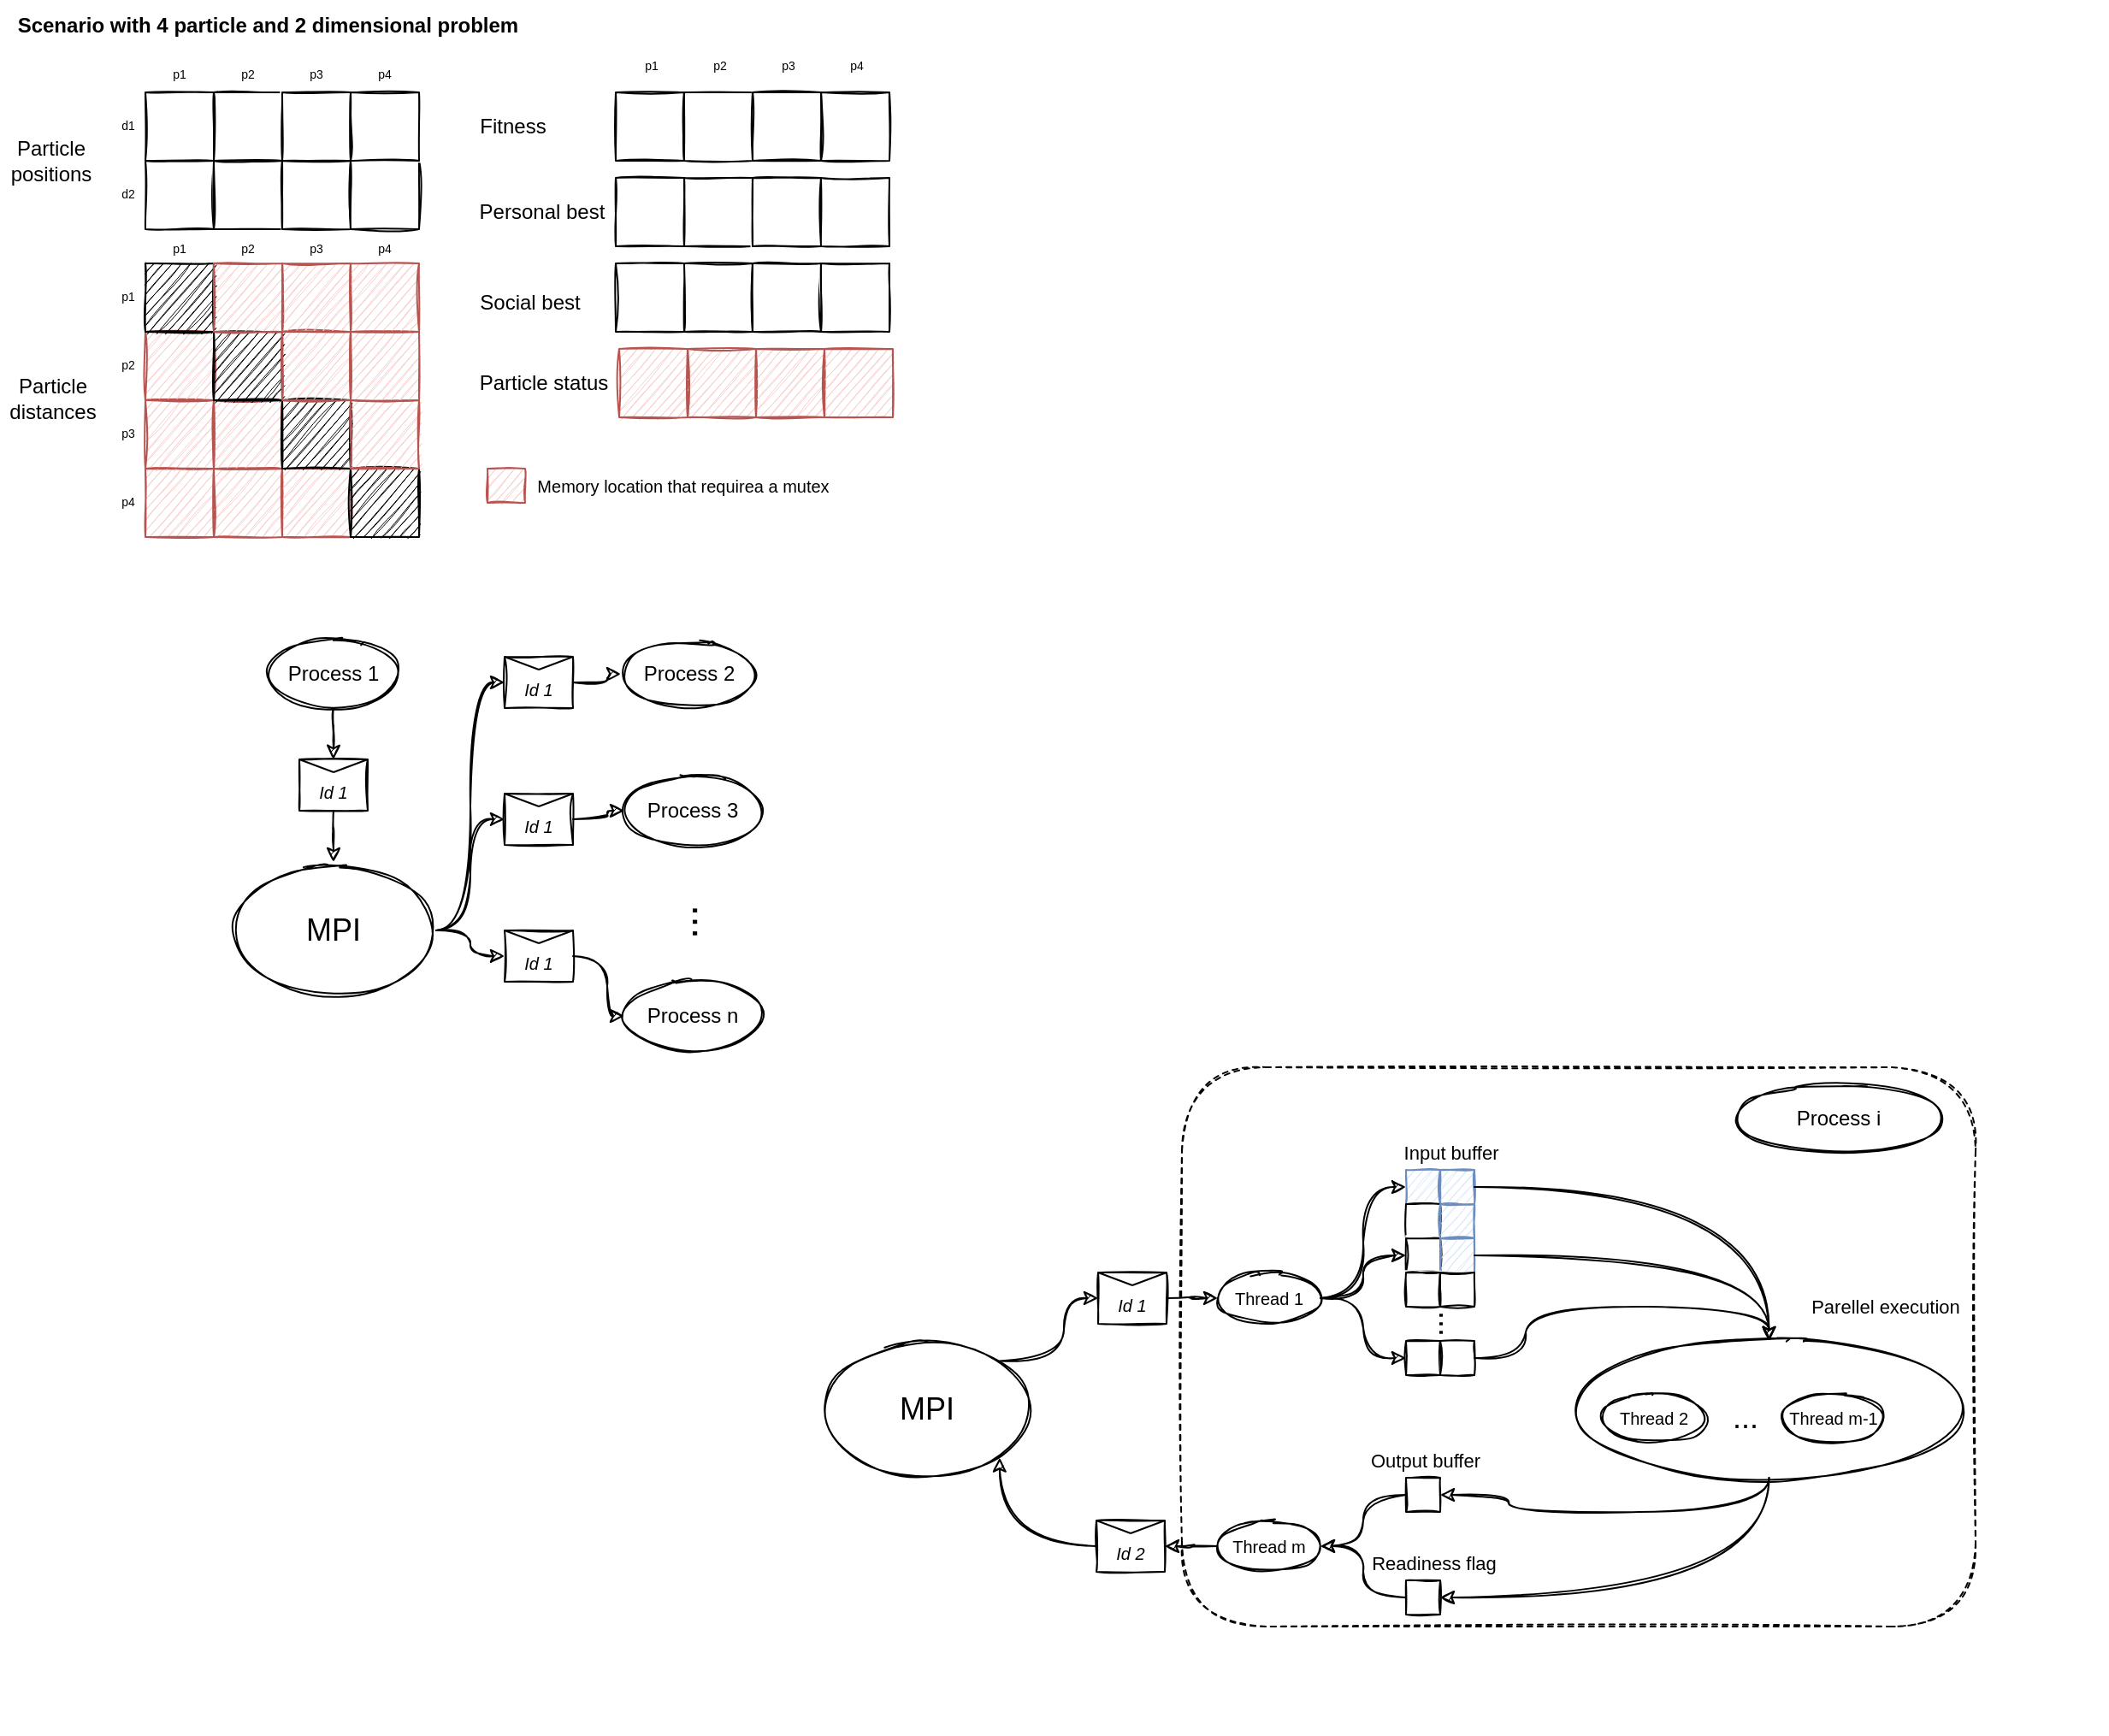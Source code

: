 <mxfile version="19.0.2" type="device"><diagram id="vQR4JcXt1LP9q60ogyJU" name="Page-1"><mxGraphModel dx="1662" dy="2083" grid="1" gridSize="10" guides="1" tooltips="1" connect="1" arrows="1" fold="1" page="1" pageScale="1" pageWidth="850" pageHeight="1100" math="0" shadow="0"><root><mxCell id="0"/><mxCell id="1" parent="0"/><mxCell id="Mjwpehb7A0PnkST9v_qa-2" value="" style="rounded=0;whiteSpace=wrap;html=1;sketch=1;" parent="1" vertex="1"><mxGeometry x="355" y="40" width="40" height="40" as="geometry"/></mxCell><mxCell id="Mjwpehb7A0PnkST9v_qa-3" value="" style="rounded=0;whiteSpace=wrap;html=1;sketch=1;" parent="1" vertex="1"><mxGeometry x="395" y="40" width="40" height="40" as="geometry"/></mxCell><mxCell id="Mjwpehb7A0PnkST9v_qa-5" value="" style="rounded=0;whiteSpace=wrap;html=1;sketch=1;" parent="1" vertex="1"><mxGeometry x="435" y="40" width="40" height="40" as="geometry"/></mxCell><mxCell id="Mjwpehb7A0PnkST9v_qa-6" value="" style="rounded=0;whiteSpace=wrap;html=1;sketch=1;" parent="1" vertex="1"><mxGeometry x="475" y="40" width="40" height="40" as="geometry"/></mxCell><mxCell id="Mjwpehb7A0PnkST9v_qa-38" value="" style="rounded=0;whiteSpace=wrap;html=1;sketch=1;" parent="1" vertex="1"><mxGeometry x="355" y="90" width="40" height="40" as="geometry"/></mxCell><mxCell id="Mjwpehb7A0PnkST9v_qa-39" value="" style="rounded=0;whiteSpace=wrap;html=1;sketch=1;" parent="1" vertex="1"><mxGeometry x="395" y="90" width="40" height="40" as="geometry"/></mxCell><mxCell id="Mjwpehb7A0PnkST9v_qa-40" value="" style="rounded=0;whiteSpace=wrap;html=1;sketch=1;" parent="1" vertex="1"><mxGeometry x="435" y="90" width="40" height="40" as="geometry"/></mxCell><mxCell id="Mjwpehb7A0PnkST9v_qa-41" value="" style="rounded=0;whiteSpace=wrap;html=1;sketch=1;" parent="1" vertex="1"><mxGeometry x="475" y="90" width="40" height="40" as="geometry"/></mxCell><mxCell id="Mjwpehb7A0PnkST9v_qa-42" value="" style="rounded=0;whiteSpace=wrap;html=1;sketch=1;" parent="1" vertex="1"><mxGeometry x="355" y="140" width="40" height="40" as="geometry"/></mxCell><mxCell id="Mjwpehb7A0PnkST9v_qa-43" value="" style="rounded=0;whiteSpace=wrap;html=1;sketch=1;" parent="1" vertex="1"><mxGeometry x="395" y="140" width="40" height="40" as="geometry"/></mxCell><mxCell id="Mjwpehb7A0PnkST9v_qa-44" value="" style="rounded=0;whiteSpace=wrap;html=1;sketch=1;" parent="1" vertex="1"><mxGeometry x="435" y="140" width="40" height="40" as="geometry"/></mxCell><mxCell id="Mjwpehb7A0PnkST9v_qa-45" value="" style="rounded=0;whiteSpace=wrap;html=1;sketch=1;" parent="1" vertex="1"><mxGeometry x="475" y="140" width="40" height="40" as="geometry"/></mxCell><mxCell id="Mjwpehb7A0PnkST9v_qa-47" value="Fitness" style="text;html=1;strokeColor=none;fillColor=none;align=center;verticalAlign=middle;whiteSpace=wrap;rounded=0;sketch=1;" parent="1" vertex="1"><mxGeometry x="265" y="45" width="60" height="30" as="geometry"/></mxCell><mxCell id="Mjwpehb7A0PnkST9v_qa-48" value="Personal best" style="text;html=1;strokeColor=none;fillColor=none;align=center;verticalAlign=middle;whiteSpace=wrap;rounded=0;sketch=1;" parent="1" vertex="1"><mxGeometry x="267" y="95" width="90" height="30" as="geometry"/></mxCell><mxCell id="Mjwpehb7A0PnkST9v_qa-49" value="Social best" style="text;html=1;strokeColor=none;fillColor=none;align=center;verticalAlign=middle;whiteSpace=wrap;rounded=0;sketch=1;" parent="1" vertex="1"><mxGeometry x="260" y="148" width="90" height="30" as="geometry"/></mxCell><mxCell id="Mjwpehb7A0PnkST9v_qa-50" value="" style="rounded=0;whiteSpace=wrap;html=1;sketch=1;fillColor=#f8cecc;strokeColor=#b85450;" parent="1" vertex="1"><mxGeometry x="357" y="190" width="40" height="40" as="geometry"/></mxCell><mxCell id="Mjwpehb7A0PnkST9v_qa-51" value="" style="rounded=0;whiteSpace=wrap;html=1;sketch=1;fillColor=#f8cecc;strokeColor=#b85450;" parent="1" vertex="1"><mxGeometry x="397" y="190" width="40" height="40" as="geometry"/></mxCell><mxCell id="Mjwpehb7A0PnkST9v_qa-52" value="" style="rounded=0;whiteSpace=wrap;html=1;sketch=1;fillColor=#f8cecc;strokeColor=#b85450;" parent="1" vertex="1"><mxGeometry x="437" y="190" width="40" height="40" as="geometry"/></mxCell><mxCell id="Mjwpehb7A0PnkST9v_qa-53" value="" style="rounded=0;whiteSpace=wrap;html=1;sketch=1;fillColor=#f8cecc;strokeColor=#b85450;" parent="1" vertex="1"><mxGeometry x="477" y="190" width="40" height="40" as="geometry"/></mxCell><mxCell id="Mjwpehb7A0PnkST9v_qa-54" value="Particle status" style="text;html=1;strokeColor=none;fillColor=none;align=center;verticalAlign=middle;whiteSpace=wrap;rounded=0;sketch=1;" parent="1" vertex="1"><mxGeometry x="268" y="195" width="90" height="30" as="geometry"/></mxCell><mxCell id="Mjwpehb7A0PnkST9v_qa-55" value="" style="rounded=0;whiteSpace=wrap;html=1;sketch=1;" parent="1" vertex="1"><mxGeometry x="80" y="80" width="40" height="40" as="geometry"/></mxCell><mxCell id="Mjwpehb7A0PnkST9v_qa-56" value="" style="rounded=0;whiteSpace=wrap;html=1;sketch=1;" parent="1" vertex="1"><mxGeometry x="120" y="80" width="40" height="40" as="geometry"/></mxCell><mxCell id="Mjwpehb7A0PnkST9v_qa-57" value="" style="rounded=0;whiteSpace=wrap;html=1;sketch=1;" parent="1" vertex="1"><mxGeometry x="160" y="80" width="40" height="40" as="geometry"/></mxCell><mxCell id="Mjwpehb7A0PnkST9v_qa-58" value="" style="rounded=0;whiteSpace=wrap;html=1;sketch=1;" parent="1" vertex="1"><mxGeometry x="200" y="80" width="40" height="40" as="geometry"/></mxCell><mxCell id="Mjwpehb7A0PnkST9v_qa-59" value="" style="rounded=0;whiteSpace=wrap;html=1;sketch=1;" parent="1" vertex="1"><mxGeometry x="80" y="40" width="40" height="40" as="geometry"/></mxCell><mxCell id="Mjwpehb7A0PnkST9v_qa-60" value="" style="rounded=0;whiteSpace=wrap;html=1;sketch=1;" parent="1" vertex="1"><mxGeometry x="120" y="40" width="40" height="40" as="geometry"/></mxCell><mxCell id="Mjwpehb7A0PnkST9v_qa-61" value="" style="rounded=0;whiteSpace=wrap;html=1;sketch=1;" parent="1" vertex="1"><mxGeometry x="160" y="40" width="40" height="40" as="geometry"/></mxCell><mxCell id="Mjwpehb7A0PnkST9v_qa-62" value="" style="rounded=0;whiteSpace=wrap;html=1;sketch=1;" parent="1" vertex="1"><mxGeometry x="200" y="40" width="40" height="40" as="geometry"/></mxCell><mxCell id="Mjwpehb7A0PnkST9v_qa-63" value="Particle positions" style="text;html=1;strokeColor=none;fillColor=none;align=center;verticalAlign=middle;whiteSpace=wrap;rounded=0;sketch=1;" parent="1" vertex="1"><mxGeometry x="-5" y="65" width="60" height="30" as="geometry"/></mxCell><mxCell id="Mjwpehb7A0PnkST9v_qa-64" value="" style="rounded=0;whiteSpace=wrap;html=1;sketch=1;fillColor=#f8cecc;strokeColor=#b85450;" parent="1" vertex="1"><mxGeometry x="80" y="260" width="40" height="40" as="geometry"/></mxCell><mxCell id="Mjwpehb7A0PnkST9v_qa-65" value="" style="rounded=0;whiteSpace=wrap;html=1;sketch=1;fillColor=#f8cecc;strokeColor=#b85450;" parent="1" vertex="1"><mxGeometry x="120" y="260" width="40" height="40" as="geometry"/></mxCell><mxCell id="Mjwpehb7A0PnkST9v_qa-66" value="" style="rounded=0;whiteSpace=wrap;html=1;sketch=1;fillColor=#f8cecc;strokeColor=#b85450;" parent="1" vertex="1"><mxGeometry x="160" y="260" width="40" height="40" as="geometry"/></mxCell><mxCell id="Mjwpehb7A0PnkST9v_qa-67" value="" style="rounded=0;whiteSpace=wrap;html=1;sketch=1;fillColor=#000000;" parent="1" vertex="1"><mxGeometry x="200" y="260" width="40" height="40" as="geometry"/></mxCell><mxCell id="Mjwpehb7A0PnkST9v_qa-68" value="" style="rounded=0;whiteSpace=wrap;html=1;sketch=1;fillColor=#f8cecc;strokeColor=#b85450;" parent="1" vertex="1"><mxGeometry x="80" y="220" width="40" height="40" as="geometry"/></mxCell><mxCell id="Mjwpehb7A0PnkST9v_qa-69" value="" style="rounded=0;whiteSpace=wrap;html=1;sketch=1;fillColor=#f8cecc;strokeColor=#b85450;" parent="1" vertex="1"><mxGeometry x="120" y="220" width="40" height="40" as="geometry"/></mxCell><mxCell id="Mjwpehb7A0PnkST9v_qa-70" value="" style="rounded=0;whiteSpace=wrap;html=1;sketch=1;fillColor=#000000;" parent="1" vertex="1"><mxGeometry x="160" y="220" width="40" height="40" as="geometry"/></mxCell><mxCell id="Mjwpehb7A0PnkST9v_qa-71" value="" style="rounded=0;whiteSpace=wrap;html=1;sketch=1;fillColor=#f8cecc;strokeColor=#b85450;" parent="1" vertex="1"><mxGeometry x="200" y="220" width="40" height="40" as="geometry"/></mxCell><mxCell id="Mjwpehb7A0PnkST9v_qa-72" value="" style="rounded=0;whiteSpace=wrap;html=1;sketch=1;fillColor=#f8cecc;strokeColor=#b85450;" parent="1" vertex="1"><mxGeometry x="80" y="180" width="40" height="40" as="geometry"/></mxCell><mxCell id="Mjwpehb7A0PnkST9v_qa-73" value="" style="rounded=0;whiteSpace=wrap;html=1;sketch=1;fillColor=#000000;" parent="1" vertex="1"><mxGeometry x="120" y="180" width="40" height="40" as="geometry"/></mxCell><mxCell id="Mjwpehb7A0PnkST9v_qa-74" value="" style="rounded=0;whiteSpace=wrap;html=1;sketch=1;fillColor=#f8cecc;strokeColor=#b85450;" parent="1" vertex="1"><mxGeometry x="160" y="180" width="40" height="40" as="geometry"/></mxCell><mxCell id="Mjwpehb7A0PnkST9v_qa-75" value="" style="rounded=0;whiteSpace=wrap;html=1;sketch=1;fillColor=#f8cecc;strokeColor=#b85450;" parent="1" vertex="1"><mxGeometry x="200" y="180" width="40" height="40" as="geometry"/></mxCell><mxCell id="Mjwpehb7A0PnkST9v_qa-76" value="" style="rounded=0;whiteSpace=wrap;html=1;sketch=1;fillColor=#000000;" parent="1" vertex="1"><mxGeometry x="80" y="140" width="40" height="40" as="geometry"/></mxCell><mxCell id="Mjwpehb7A0PnkST9v_qa-77" value="" style="rounded=0;whiteSpace=wrap;html=1;sketch=1;fillColor=#f8cecc;strokeColor=#b85450;" parent="1" vertex="1"><mxGeometry x="120" y="140" width="40" height="40" as="geometry"/></mxCell><mxCell id="Mjwpehb7A0PnkST9v_qa-78" value="" style="rounded=0;whiteSpace=wrap;html=1;sketch=1;fillColor=#f8cecc;strokeColor=#b85450;" parent="1" vertex="1"><mxGeometry x="160" y="140" width="40" height="40" as="geometry"/></mxCell><mxCell id="Mjwpehb7A0PnkST9v_qa-79" value="" style="rounded=0;whiteSpace=wrap;html=1;sketch=1;fillColor=#f8cecc;strokeColor=#b85450;" parent="1" vertex="1"><mxGeometry x="200" y="140" width="40" height="40" as="geometry"/></mxCell><mxCell id="Mjwpehb7A0PnkST9v_qa-80" value="Particle&lt;br&gt;distances" style="text;html=1;strokeColor=none;fillColor=none;align=center;verticalAlign=middle;whiteSpace=wrap;rounded=0;sketch=1;" parent="1" vertex="1"><mxGeometry x="-4" y="204" width="60" height="30" as="geometry"/></mxCell><mxCell id="Mjwpehb7A0PnkST9v_qa-81" value="&amp;nbsp;Scenario with 4 particle and 2 dimensional problem" style="text;html=1;strokeColor=none;fillColor=none;align=left;verticalAlign=middle;whiteSpace=wrap;rounded=0;sketch=1;fontStyle=1" parent="1" vertex="1"><mxGeometry y="-14" width="390" height="30" as="geometry"/></mxCell><mxCell id="Mjwpehb7A0PnkST9v_qa-82" value="" style="rounded=0;whiteSpace=wrap;html=1;sketch=1;fillColor=#f8cecc;strokeColor=#b85450;" parent="1" vertex="1"><mxGeometry x="280" y="260" width="22" height="20" as="geometry"/></mxCell><mxCell id="Mjwpehb7A0PnkST9v_qa-83" value="Memory location that requirea a mutex" style="text;html=1;strokeColor=none;fillColor=none;align=center;verticalAlign=middle;whiteSpace=wrap;rounded=0;sketch=1;fontSize=10;" parent="1" vertex="1"><mxGeometry x="288" y="255" width="213" height="30" as="geometry"/></mxCell><mxCell id="Mjwpehb7A0PnkST9v_qa-84" value="d1" style="text;html=1;strokeColor=none;fillColor=none;align=center;verticalAlign=middle;whiteSpace=wrap;rounded=0;sketch=1;fontSize=7;" parent="1" vertex="1"><mxGeometry x="40" y="45" width="60" height="30" as="geometry"/></mxCell><mxCell id="Mjwpehb7A0PnkST9v_qa-85" value="d2" style="text;html=1;strokeColor=none;fillColor=none;align=center;verticalAlign=middle;whiteSpace=wrap;rounded=0;sketch=1;fontSize=7;" parent="1" vertex="1"><mxGeometry x="40" y="85" width="60" height="30" as="geometry"/></mxCell><mxCell id="Mjwpehb7A0PnkST9v_qa-86" value="p1" style="text;html=1;strokeColor=none;fillColor=none;align=center;verticalAlign=middle;whiteSpace=wrap;rounded=0;sketch=1;fontSize=7;" parent="1" vertex="1"><mxGeometry x="70" y="15" width="60" height="30" as="geometry"/></mxCell><mxCell id="Mjwpehb7A0PnkST9v_qa-87" value="p2" style="text;html=1;strokeColor=none;fillColor=none;align=center;verticalAlign=middle;whiteSpace=wrap;rounded=0;sketch=1;fontSize=7;" parent="1" vertex="1"><mxGeometry x="110" y="15" width="60" height="30" as="geometry"/></mxCell><mxCell id="Mjwpehb7A0PnkST9v_qa-88" value="p3" style="text;html=1;strokeColor=none;fillColor=none;align=center;verticalAlign=middle;whiteSpace=wrap;rounded=0;sketch=1;fontSize=7;" parent="1" vertex="1"><mxGeometry x="150" y="15" width="60" height="30" as="geometry"/></mxCell><mxCell id="Mjwpehb7A0PnkST9v_qa-89" value="p4" style="text;html=1;strokeColor=none;fillColor=none;align=center;verticalAlign=middle;whiteSpace=wrap;rounded=0;sketch=1;fontSize=7;" parent="1" vertex="1"><mxGeometry x="190" y="15" width="60" height="30" as="geometry"/></mxCell><mxCell id="Mjwpehb7A0PnkST9v_qa-90" value="p1" style="text;html=1;strokeColor=none;fillColor=none;align=center;verticalAlign=middle;whiteSpace=wrap;rounded=0;sketch=1;fontSize=7;" parent="1" vertex="1"><mxGeometry x="346" y="10" width="60" height="30" as="geometry"/></mxCell><mxCell id="Mjwpehb7A0PnkST9v_qa-91" value="p2" style="text;html=1;strokeColor=none;fillColor=none;align=center;verticalAlign=middle;whiteSpace=wrap;rounded=0;sketch=1;fontSize=7;" parent="1" vertex="1"><mxGeometry x="386" y="10" width="60" height="30" as="geometry"/></mxCell><mxCell id="Mjwpehb7A0PnkST9v_qa-92" value="p3" style="text;html=1;strokeColor=none;fillColor=none;align=center;verticalAlign=middle;whiteSpace=wrap;rounded=0;sketch=1;fontSize=7;" parent="1" vertex="1"><mxGeometry x="426" y="10" width="60" height="30" as="geometry"/></mxCell><mxCell id="Mjwpehb7A0PnkST9v_qa-93" value="p4" style="text;html=1;strokeColor=none;fillColor=none;align=center;verticalAlign=middle;whiteSpace=wrap;rounded=0;sketch=1;fontSize=7;" parent="1" vertex="1"><mxGeometry x="466" y="10" width="60" height="30" as="geometry"/></mxCell><mxCell id="Mjwpehb7A0PnkST9v_qa-94" value="p1" style="text;html=1;strokeColor=none;fillColor=none;align=center;verticalAlign=middle;whiteSpace=wrap;rounded=0;sketch=1;fontSize=7;" parent="1" vertex="1"><mxGeometry x="70" y="117" width="60" height="30" as="geometry"/></mxCell><mxCell id="Mjwpehb7A0PnkST9v_qa-95" value="p2" style="text;html=1;strokeColor=none;fillColor=none;align=center;verticalAlign=middle;whiteSpace=wrap;rounded=0;sketch=1;fontSize=7;" parent="1" vertex="1"><mxGeometry x="110" y="117" width="60" height="30" as="geometry"/></mxCell><mxCell id="Mjwpehb7A0PnkST9v_qa-96" value="p3" style="text;html=1;strokeColor=none;fillColor=none;align=center;verticalAlign=middle;whiteSpace=wrap;rounded=0;sketch=1;fontSize=7;" parent="1" vertex="1"><mxGeometry x="150" y="117" width="60" height="30" as="geometry"/></mxCell><mxCell id="Mjwpehb7A0PnkST9v_qa-97" value="p4" style="text;html=1;strokeColor=none;fillColor=none;align=center;verticalAlign=middle;whiteSpace=wrap;rounded=0;sketch=1;fontSize=7;" parent="1" vertex="1"><mxGeometry x="190" y="117" width="60" height="30" as="geometry"/></mxCell><mxCell id="Mjwpehb7A0PnkST9v_qa-98" value="p1" style="text;html=1;strokeColor=none;fillColor=none;align=center;verticalAlign=middle;whiteSpace=wrap;rounded=0;sketch=1;fontSize=7;" parent="1" vertex="1"><mxGeometry x="40" y="145" width="60" height="30" as="geometry"/></mxCell><mxCell id="Mjwpehb7A0PnkST9v_qa-99" value="p2" style="text;html=1;strokeColor=none;fillColor=none;align=center;verticalAlign=middle;whiteSpace=wrap;rounded=0;sketch=1;fontSize=7;" parent="1" vertex="1"><mxGeometry x="40" y="185" width="60" height="30" as="geometry"/></mxCell><mxCell id="Mjwpehb7A0PnkST9v_qa-100" value="p3" style="text;html=1;strokeColor=none;fillColor=none;align=center;verticalAlign=middle;whiteSpace=wrap;rounded=0;sketch=1;fontSize=7;" parent="1" vertex="1"><mxGeometry x="40" y="225" width="60" height="30" as="geometry"/></mxCell><mxCell id="Mjwpehb7A0PnkST9v_qa-101" value="p4" style="text;html=1;strokeColor=none;fillColor=none;align=center;verticalAlign=middle;whiteSpace=wrap;rounded=0;sketch=1;fontSize=7;" parent="1" vertex="1"><mxGeometry x="40" y="265" width="60" height="30" as="geometry"/></mxCell><mxCell id="RNA3RSfVUTHYW-6lDz1S-6" style="edgeStyle=orthogonalEdgeStyle;rounded=0;orthogonalLoop=1;jettySize=auto;html=1;entryX=0.5;entryY=0;entryDx=0;entryDy=0;sketch=1;" parent="1" source="RNA3RSfVUTHYW-6lDz1S-2" target="RNA3RSfVUTHYW-6lDz1S-1" edge="1"><mxGeometry relative="1" as="geometry"/></mxCell><mxCell id="RNA3RSfVUTHYW-6lDz1S-2" value="Process 1" style="ellipse;whiteSpace=wrap;html=1;rounded=0;shadow=0;glass=0;sketch=1;" parent="1" vertex="1"><mxGeometry x="150" y="360" width="80" height="40" as="geometry"/></mxCell><mxCell id="RNA3RSfVUTHYW-6lDz1S-5" value="Id 1" style="group" parent="1" vertex="1" connectable="0"><mxGeometry x="170" y="430" width="50" height="30" as="geometry"/></mxCell><mxCell id="RNA3RSfVUTHYW-6lDz1S-1" value="" style="rounded=0;whiteSpace=wrap;html=1;glass=0;shadow=0;sketch=1;" parent="RNA3RSfVUTHYW-6lDz1S-5" vertex="1"><mxGeometry width="40" height="30" as="geometry"/></mxCell><mxCell id="RNA3RSfVUTHYW-6lDz1S-3" value="" style="endArrow=none;html=1;rounded=0;exitX=0;exitY=0;exitDx=0;exitDy=0;" parent="RNA3RSfVUTHYW-6lDz1S-5" source="RNA3RSfVUTHYW-6lDz1S-1" edge="1"><mxGeometry width="50" height="50" relative="1" as="geometry"><mxPoint x="240" y="37.5" as="sourcePoint"/><mxPoint x="20" y="7.5" as="targetPoint"/></mxGeometry></mxCell><mxCell id="RNA3RSfVUTHYW-6lDz1S-4" value="" style="endArrow=none;html=1;rounded=0;entryX=1;entryY=0;entryDx=0;entryDy=0;" parent="RNA3RSfVUTHYW-6lDz1S-5" target="RNA3RSfVUTHYW-6lDz1S-1" edge="1"><mxGeometry width="50" height="50" relative="1" as="geometry"><mxPoint x="20" y="7.5" as="sourcePoint"/><mxPoint x="73.333" as="targetPoint"/></mxGeometry></mxCell><mxCell id="RNA3RSfVUTHYW-6lDz1S-16" value="&lt;font style=&quot;font-size: 10px;&quot;&gt;&lt;i&gt;Id 1&lt;/i&gt;&lt;/font&gt;" style="text;html=1;strokeColor=none;fillColor=none;align=center;verticalAlign=middle;whiteSpace=wrap;rounded=0;shadow=0;glass=0;sketch=1;fontSize=24;" parent="RNA3RSfVUTHYW-6lDz1S-5" vertex="1"><mxGeometry x="-10" width="60" height="30" as="geometry"/></mxCell><mxCell id="RNA3RSfVUTHYW-6lDz1S-34" style="edgeStyle=orthogonalEdgeStyle;curved=1;rounded=0;sketch=1;orthogonalLoop=1;jettySize=auto;html=1;fontSize=10;" parent="1" source="RNA3RSfVUTHYW-6lDz1S-7" target="RNA3RSfVUTHYW-6lDz1S-33" edge="1"><mxGeometry relative="1" as="geometry"/></mxCell><mxCell id="RNA3RSfVUTHYW-6lDz1S-46" style="edgeStyle=orthogonalEdgeStyle;curved=1;rounded=0;sketch=1;orthogonalLoop=1;jettySize=auto;html=1;entryX=0;entryY=0.5;entryDx=0;entryDy=0;fontSize=10;" parent="1" source="RNA3RSfVUTHYW-6lDz1S-7" target="RNA3RSfVUTHYW-6lDz1S-40" edge="1"><mxGeometry relative="1" as="geometry"/></mxCell><mxCell id="RNA3RSfVUTHYW-6lDz1S-50" style="edgeStyle=orthogonalEdgeStyle;curved=1;rounded=0;sketch=1;orthogonalLoop=1;jettySize=auto;html=1;entryX=0;entryY=0.5;entryDx=0;entryDy=0;fontSize=10;" parent="1" source="RNA3RSfVUTHYW-6lDz1S-7" target="RNA3RSfVUTHYW-6lDz1S-45" edge="1"><mxGeometry relative="1" as="geometry"/></mxCell><mxCell id="RNA3RSfVUTHYW-6lDz1S-7" value="&lt;font style=&quot;font-size: 18px;&quot;&gt;MPI&lt;/font&gt;" style="ellipse;whiteSpace=wrap;html=1;rounded=0;shadow=0;glass=0;sketch=1;" parent="1" vertex="1"><mxGeometry x="130" y="490" width="120" height="80" as="geometry"/></mxCell><mxCell id="RNA3RSfVUTHYW-6lDz1S-8" style="edgeStyle=orthogonalEdgeStyle;rounded=0;orthogonalLoop=1;jettySize=auto;html=1;entryX=0.5;entryY=0;entryDx=0;entryDy=0;sketch=1;" parent="1" source="RNA3RSfVUTHYW-6lDz1S-1" target="RNA3RSfVUTHYW-6lDz1S-7" edge="1"><mxGeometry relative="1" as="geometry"/></mxCell><mxCell id="RNA3RSfVUTHYW-6lDz1S-9" value="Process 2" style="ellipse;whiteSpace=wrap;html=1;rounded=0;shadow=0;glass=0;sketch=1;" parent="1" vertex="1"><mxGeometry x="358" y="360" width="80" height="40" as="geometry"/></mxCell><mxCell id="RNA3RSfVUTHYW-6lDz1S-10" value="Process 3" style="ellipse;whiteSpace=wrap;html=1;rounded=0;shadow=0;glass=0;sketch=1;" parent="1" vertex="1"><mxGeometry x="360" y="440" width="80" height="40" as="geometry"/></mxCell><mxCell id="RNA3RSfVUTHYW-6lDz1S-11" value="Process n" style="ellipse;whiteSpace=wrap;html=1;rounded=0;shadow=0;glass=0;sketch=1;" parent="1" vertex="1"><mxGeometry x="360" y="560" width="80" height="40" as="geometry"/></mxCell><mxCell id="RNA3RSfVUTHYW-6lDz1S-12" value="..." style="text;html=1;strokeColor=none;fillColor=none;align=center;verticalAlign=middle;whiteSpace=wrap;rounded=0;shadow=0;glass=0;sketch=1;rotation=90;fontSize=24;" parent="1" vertex="1"><mxGeometry x="378" y="510" width="60" height="30" as="geometry"/></mxCell><mxCell id="RNA3RSfVUTHYW-6lDz1S-29" value="Id 1" style="group" parent="1" vertex="1" connectable="0"><mxGeometry x="290" y="530" width="50" height="30" as="geometry"/></mxCell><mxCell id="RNA3RSfVUTHYW-6lDz1S-30" value="" style="rounded=0;whiteSpace=wrap;html=1;glass=0;shadow=0;sketch=1;" parent="RNA3RSfVUTHYW-6lDz1S-29" vertex="1"><mxGeometry width="40" height="30" as="geometry"/></mxCell><mxCell id="RNA3RSfVUTHYW-6lDz1S-31" value="" style="endArrow=none;html=1;rounded=0;exitX=0;exitY=0;exitDx=0;exitDy=0;" parent="RNA3RSfVUTHYW-6lDz1S-29" source="RNA3RSfVUTHYW-6lDz1S-30" edge="1"><mxGeometry width="50" height="50" relative="1" as="geometry"><mxPoint x="240" y="37.5" as="sourcePoint"/><mxPoint x="20" y="7.5" as="targetPoint"/></mxGeometry></mxCell><mxCell id="RNA3RSfVUTHYW-6lDz1S-32" value="" style="endArrow=none;html=1;rounded=0;entryX=1;entryY=0;entryDx=0;entryDy=0;" parent="RNA3RSfVUTHYW-6lDz1S-29" target="RNA3RSfVUTHYW-6lDz1S-30" edge="1"><mxGeometry width="50" height="50" relative="1" as="geometry"><mxPoint x="20" y="7.5" as="sourcePoint"/><mxPoint x="73.333" as="targetPoint"/></mxGeometry></mxCell><mxCell id="RNA3RSfVUTHYW-6lDz1S-33" value="&lt;font style=&quot;font-size: 10px;&quot;&gt;&lt;i&gt;Id 1&lt;/i&gt;&lt;/font&gt;" style="text;html=1;strokeColor=none;fillColor=none;align=center;verticalAlign=middle;whiteSpace=wrap;rounded=0;shadow=0;glass=0;sketch=1;fontSize=24;" parent="RNA3RSfVUTHYW-6lDz1S-29" vertex="1"><mxGeometry width="40" height="30" as="geometry"/></mxCell><mxCell id="RNA3RSfVUTHYW-6lDz1S-35" style="edgeStyle=orthogonalEdgeStyle;curved=1;rounded=0;sketch=1;orthogonalLoop=1;jettySize=auto;html=1;entryX=0;entryY=0.5;entryDx=0;entryDy=0;fontSize=10;" parent="1" source="RNA3RSfVUTHYW-6lDz1S-33" target="RNA3RSfVUTHYW-6lDz1S-11" edge="1"><mxGeometry relative="1" as="geometry"/></mxCell><mxCell id="RNA3RSfVUTHYW-6lDz1S-36" value="Id 1" style="group" parent="1" vertex="1" connectable="0"><mxGeometry x="290" y="450" width="50" height="30" as="geometry"/></mxCell><mxCell id="RNA3RSfVUTHYW-6lDz1S-37" value="" style="rounded=0;whiteSpace=wrap;html=1;glass=0;shadow=0;sketch=1;" parent="RNA3RSfVUTHYW-6lDz1S-36" vertex="1"><mxGeometry width="40" height="30" as="geometry"/></mxCell><mxCell id="RNA3RSfVUTHYW-6lDz1S-38" value="" style="endArrow=none;html=1;rounded=0;exitX=0;exitY=0;exitDx=0;exitDy=0;" parent="RNA3RSfVUTHYW-6lDz1S-36" source="RNA3RSfVUTHYW-6lDz1S-37" edge="1"><mxGeometry width="50" height="50" relative="1" as="geometry"><mxPoint x="240" y="37.5" as="sourcePoint"/><mxPoint x="20" y="7.5" as="targetPoint"/></mxGeometry></mxCell><mxCell id="RNA3RSfVUTHYW-6lDz1S-39" value="" style="endArrow=none;html=1;rounded=0;entryX=1;entryY=0;entryDx=0;entryDy=0;" parent="RNA3RSfVUTHYW-6lDz1S-36" target="RNA3RSfVUTHYW-6lDz1S-37" edge="1"><mxGeometry width="50" height="50" relative="1" as="geometry"><mxPoint x="20" y="7.5" as="sourcePoint"/><mxPoint x="73.333" as="targetPoint"/></mxGeometry></mxCell><mxCell id="RNA3RSfVUTHYW-6lDz1S-40" value="&lt;font style=&quot;font-size: 10px;&quot;&gt;&lt;i&gt;Id 1&lt;/i&gt;&lt;/font&gt;" style="text;html=1;strokeColor=none;fillColor=none;align=center;verticalAlign=middle;whiteSpace=wrap;rounded=0;shadow=0;glass=0;sketch=1;fontSize=24;" parent="RNA3RSfVUTHYW-6lDz1S-36" vertex="1"><mxGeometry width="40" height="30" as="geometry"/></mxCell><mxCell id="RNA3RSfVUTHYW-6lDz1S-41" value="Id 1" style="group" parent="1" vertex="1" connectable="0"><mxGeometry x="290" y="370" width="50" height="30" as="geometry"/></mxCell><mxCell id="RNA3RSfVUTHYW-6lDz1S-42" value="" style="rounded=0;whiteSpace=wrap;html=1;glass=0;shadow=0;sketch=1;" parent="RNA3RSfVUTHYW-6lDz1S-41" vertex="1"><mxGeometry width="40" height="30" as="geometry"/></mxCell><mxCell id="RNA3RSfVUTHYW-6lDz1S-43" value="" style="endArrow=none;html=1;rounded=0;exitX=0;exitY=0;exitDx=0;exitDy=0;" parent="RNA3RSfVUTHYW-6lDz1S-41" source="RNA3RSfVUTHYW-6lDz1S-42" edge="1"><mxGeometry width="50" height="50" relative="1" as="geometry"><mxPoint x="240" y="37.5" as="sourcePoint"/><mxPoint x="20" y="7.5" as="targetPoint"/></mxGeometry></mxCell><mxCell id="RNA3RSfVUTHYW-6lDz1S-44" value="" style="endArrow=none;html=1;rounded=0;entryX=1;entryY=0;entryDx=0;entryDy=0;" parent="RNA3RSfVUTHYW-6lDz1S-41" target="RNA3RSfVUTHYW-6lDz1S-42" edge="1"><mxGeometry width="50" height="50" relative="1" as="geometry"><mxPoint x="20" y="7.5" as="sourcePoint"/><mxPoint x="73.333" as="targetPoint"/></mxGeometry></mxCell><mxCell id="RNA3RSfVUTHYW-6lDz1S-45" value="&lt;font style=&quot;font-size: 10px;&quot;&gt;&lt;i&gt;Id 1&lt;/i&gt;&lt;/font&gt;" style="text;html=1;strokeColor=none;fillColor=none;align=center;verticalAlign=middle;whiteSpace=wrap;rounded=0;shadow=0;glass=0;sketch=1;fontSize=24;" parent="RNA3RSfVUTHYW-6lDz1S-41" vertex="1"><mxGeometry width="40" height="30" as="geometry"/></mxCell><mxCell id="RNA3RSfVUTHYW-6lDz1S-47" style="edgeStyle=orthogonalEdgeStyle;curved=1;rounded=0;sketch=1;orthogonalLoop=1;jettySize=auto;html=1;fontSize=10;" parent="1" source="RNA3RSfVUTHYW-6lDz1S-40" target="RNA3RSfVUTHYW-6lDz1S-10" edge="1"><mxGeometry relative="1" as="geometry"/></mxCell><mxCell id="RNA3RSfVUTHYW-6lDz1S-48" style="edgeStyle=orthogonalEdgeStyle;curved=1;rounded=0;sketch=1;orthogonalLoop=1;jettySize=auto;html=1;fontSize=10;" parent="1" source="RNA3RSfVUTHYW-6lDz1S-45" target="RNA3RSfVUTHYW-6lDz1S-9" edge="1"><mxGeometry relative="1" as="geometry"/></mxCell><mxCell id="3y_070A7UpQzCuJCnt7e-51" value="Process i" style="ellipse;whiteSpace=wrap;html=1;rounded=0;shadow=0;glass=0;sketch=1;" vertex="1" parent="1"><mxGeometry x="1010" y="620" width="120" height="40" as="geometry"/></mxCell><mxCell id="3y_070A7UpQzCuJCnt7e-52" value="" style="group" vertex="1" connectable="0" parent="1"><mxGeometry x="477" y="640" width="750" height="360" as="geometry"/></mxCell><mxCell id="3y_070A7UpQzCuJCnt7e-1" value="&lt;font style=&quot;font-size: 18px;&quot;&gt;MPI&lt;/font&gt;" style="ellipse;whiteSpace=wrap;html=1;rounded=0;shadow=0;glass=0;sketch=1;" vertex="1" parent="3y_070A7UpQzCuJCnt7e-52"><mxGeometry y="130" width="120" height="80" as="geometry"/></mxCell><mxCell id="3y_070A7UpQzCuJCnt7e-2" value="Id 1" style="group" vertex="1" connectable="0" parent="3y_070A7UpQzCuJCnt7e-52"><mxGeometry x="160" y="90" width="50" height="30" as="geometry"/></mxCell><mxCell id="3y_070A7UpQzCuJCnt7e-3" value="" style="rounded=0;whiteSpace=wrap;html=1;glass=0;shadow=0;sketch=1;" vertex="1" parent="3y_070A7UpQzCuJCnt7e-2"><mxGeometry width="40" height="30" as="geometry"/></mxCell><mxCell id="3y_070A7UpQzCuJCnt7e-4" value="" style="endArrow=none;html=1;rounded=0;exitX=0;exitY=0;exitDx=0;exitDy=0;" edge="1" parent="3y_070A7UpQzCuJCnt7e-2" source="3y_070A7UpQzCuJCnt7e-3"><mxGeometry width="50" height="50" relative="1" as="geometry"><mxPoint x="240" y="37.5" as="sourcePoint"/><mxPoint x="20" y="7.5" as="targetPoint"/></mxGeometry></mxCell><mxCell id="3y_070A7UpQzCuJCnt7e-5" value="" style="endArrow=none;html=1;rounded=0;entryX=1;entryY=0;entryDx=0;entryDy=0;" edge="1" parent="3y_070A7UpQzCuJCnt7e-2" target="3y_070A7UpQzCuJCnt7e-3"><mxGeometry width="50" height="50" relative="1" as="geometry"><mxPoint x="20" y="7.5" as="sourcePoint"/><mxPoint x="73.333" as="targetPoint"/></mxGeometry></mxCell><mxCell id="3y_070A7UpQzCuJCnt7e-6" value="&lt;font style=&quot;font-size: 10px;&quot;&gt;&lt;i&gt;Id 1&lt;/i&gt;&lt;/font&gt;" style="text;html=1;strokeColor=none;fillColor=none;align=center;verticalAlign=middle;whiteSpace=wrap;rounded=0;shadow=0;glass=0;sketch=1;fontSize=24;" vertex="1" parent="3y_070A7UpQzCuJCnt7e-2"><mxGeometry width="40" height="30" as="geometry"/></mxCell><mxCell id="3y_070A7UpQzCuJCnt7e-14" style="edgeStyle=orthogonalEdgeStyle;curved=1;rounded=0;sketch=1;orthogonalLoop=1;jettySize=auto;html=1;entryX=0;entryY=0.5;entryDx=0;entryDy=0;exitX=1;exitY=0;exitDx=0;exitDy=0;" edge="1" parent="3y_070A7UpQzCuJCnt7e-52" source="3y_070A7UpQzCuJCnt7e-1" target="3y_070A7UpQzCuJCnt7e-6"><mxGeometry relative="1" as="geometry"/></mxCell><mxCell id="3y_070A7UpQzCuJCnt7e-7" value="Id 1" style="group" vertex="1" connectable="0" parent="3y_070A7UpQzCuJCnt7e-52"><mxGeometry x="159" y="235" width="50" height="30" as="geometry"/></mxCell><mxCell id="3y_070A7UpQzCuJCnt7e-8" value="" style="rounded=0;whiteSpace=wrap;html=1;glass=0;shadow=0;sketch=1;" vertex="1" parent="3y_070A7UpQzCuJCnt7e-7"><mxGeometry width="40" height="30" as="geometry"/></mxCell><mxCell id="3y_070A7UpQzCuJCnt7e-9" value="" style="endArrow=none;html=1;rounded=0;exitX=0;exitY=0;exitDx=0;exitDy=0;" edge="1" parent="3y_070A7UpQzCuJCnt7e-7" source="3y_070A7UpQzCuJCnt7e-8"><mxGeometry width="50" height="50" relative="1" as="geometry"><mxPoint x="240" y="37.5" as="sourcePoint"/><mxPoint x="20" y="7.5" as="targetPoint"/></mxGeometry></mxCell><mxCell id="3y_070A7UpQzCuJCnt7e-10" value="" style="endArrow=none;html=1;rounded=0;entryX=1;entryY=0;entryDx=0;entryDy=0;" edge="1" parent="3y_070A7UpQzCuJCnt7e-7" target="3y_070A7UpQzCuJCnt7e-8"><mxGeometry width="50" height="50" relative="1" as="geometry"><mxPoint x="20" y="7.5" as="sourcePoint"/><mxPoint x="73.333" as="targetPoint"/></mxGeometry></mxCell><mxCell id="3y_070A7UpQzCuJCnt7e-11" value="&lt;font style=&quot;font-size: 10px;&quot;&gt;&lt;i&gt;Id 2&lt;/i&gt;&lt;/font&gt;" style="text;html=1;strokeColor=none;fillColor=none;align=center;verticalAlign=middle;whiteSpace=wrap;rounded=0;shadow=0;glass=0;sketch=1;fontSize=24;" vertex="1" parent="3y_070A7UpQzCuJCnt7e-7"><mxGeometry width="40" height="30" as="geometry"/></mxCell><mxCell id="3y_070A7UpQzCuJCnt7e-13" style="edgeStyle=orthogonalEdgeStyle;rounded=0;orthogonalLoop=1;jettySize=auto;html=1;entryX=1;entryY=1;entryDx=0;entryDy=0;curved=1;sketch=1;" edge="1" parent="3y_070A7UpQzCuJCnt7e-52" source="3y_070A7UpQzCuJCnt7e-11" target="3y_070A7UpQzCuJCnt7e-1"><mxGeometry relative="1" as="geometry"/></mxCell><mxCell id="3y_070A7UpQzCuJCnt7e-15" value="" style="rounded=0;whiteSpace=wrap;html=1;sketch=1;fillColor=#dae8fc;strokeColor=#6c8ebf;" vertex="1" parent="3y_070A7UpQzCuJCnt7e-52"><mxGeometry x="340" y="30" width="20" height="20" as="geometry"/></mxCell><mxCell id="3y_070A7UpQzCuJCnt7e-16" value="" style="rounded=0;whiteSpace=wrap;html=1;sketch=1;fillColor=#dae8fc;strokeColor=#6c8ebf;" vertex="1" parent="3y_070A7UpQzCuJCnt7e-52"><mxGeometry x="360" y="30" width="20" height="20" as="geometry"/></mxCell><mxCell id="3y_070A7UpQzCuJCnt7e-28" style="edgeStyle=orthogonalEdgeStyle;curved=1;rounded=0;sketch=1;orthogonalLoop=1;jettySize=auto;html=1;entryX=0;entryY=0.5;entryDx=0;entryDy=0;fontSize=18;" edge="1" parent="3y_070A7UpQzCuJCnt7e-52" source="3y_070A7UpQzCuJCnt7e-17" target="3y_070A7UpQzCuJCnt7e-15"><mxGeometry relative="1" as="geometry"/></mxCell><mxCell id="3y_070A7UpQzCuJCnt7e-17" value="Thread 1" style="ellipse;whiteSpace=wrap;html=1;sketch=1;fontSize=10;" vertex="1" parent="3y_070A7UpQzCuJCnt7e-52"><mxGeometry x="230" y="90" width="60" height="30" as="geometry"/></mxCell><mxCell id="3y_070A7UpQzCuJCnt7e-18" style="edgeStyle=orthogonalEdgeStyle;curved=1;rounded=0;sketch=1;orthogonalLoop=1;jettySize=auto;html=1;entryX=0;entryY=0.5;entryDx=0;entryDy=0;" edge="1" parent="3y_070A7UpQzCuJCnt7e-52" source="3y_070A7UpQzCuJCnt7e-6" target="3y_070A7UpQzCuJCnt7e-17"><mxGeometry relative="1" as="geometry"/></mxCell><mxCell id="3y_070A7UpQzCuJCnt7e-19" value="" style="rounded=0;whiteSpace=wrap;html=1;sketch=1;" vertex="1" parent="3y_070A7UpQzCuJCnt7e-52"><mxGeometry x="340" y="50" width="20" height="20" as="geometry"/></mxCell><mxCell id="3y_070A7UpQzCuJCnt7e-20" value="" style="rounded=0;whiteSpace=wrap;html=1;sketch=1;fillColor=#dae8fc;strokeColor=#6c8ebf;" vertex="1" parent="3y_070A7UpQzCuJCnt7e-52"><mxGeometry x="360" y="50" width="20" height="20" as="geometry"/></mxCell><mxCell id="3y_070A7UpQzCuJCnt7e-21" value="" style="rounded=0;whiteSpace=wrap;html=1;sketch=1;" vertex="1" parent="3y_070A7UpQzCuJCnt7e-52"><mxGeometry x="340" y="70" width="20" height="20" as="geometry"/></mxCell><mxCell id="3y_070A7UpQzCuJCnt7e-29" style="edgeStyle=orthogonalEdgeStyle;curved=1;rounded=0;sketch=1;orthogonalLoop=1;jettySize=auto;html=1;entryX=0;entryY=0.5;entryDx=0;entryDy=0;fontSize=18;" edge="1" parent="3y_070A7UpQzCuJCnt7e-52" source="3y_070A7UpQzCuJCnt7e-17" target="3y_070A7UpQzCuJCnt7e-21"><mxGeometry relative="1" as="geometry"/></mxCell><mxCell id="3y_070A7UpQzCuJCnt7e-22" value="" style="rounded=0;whiteSpace=wrap;html=1;sketch=1;fillColor=#dae8fc;strokeColor=#6c8ebf;" vertex="1" parent="3y_070A7UpQzCuJCnt7e-52"><mxGeometry x="360" y="70" width="20" height="20" as="geometry"/></mxCell><mxCell id="3y_070A7UpQzCuJCnt7e-23" value="" style="rounded=0;whiteSpace=wrap;html=1;sketch=1;" vertex="1" parent="3y_070A7UpQzCuJCnt7e-52"><mxGeometry x="340" y="90" width="20" height="20" as="geometry"/></mxCell><mxCell id="3y_070A7UpQzCuJCnt7e-24" value="" style="rounded=0;whiteSpace=wrap;html=1;sketch=1;" vertex="1" parent="3y_070A7UpQzCuJCnt7e-52"><mxGeometry x="360" y="90" width="20" height="20" as="geometry"/></mxCell><mxCell id="3y_070A7UpQzCuJCnt7e-25" value="" style="rounded=0;whiteSpace=wrap;html=1;sketch=1;" vertex="1" parent="3y_070A7UpQzCuJCnt7e-52"><mxGeometry x="340" y="130" width="20" height="20" as="geometry"/></mxCell><mxCell id="3y_070A7UpQzCuJCnt7e-30" style="edgeStyle=orthogonalEdgeStyle;curved=1;rounded=0;sketch=1;orthogonalLoop=1;jettySize=auto;html=1;entryX=0;entryY=0.5;entryDx=0;entryDy=0;fontSize=18;" edge="1" parent="3y_070A7UpQzCuJCnt7e-52" source="3y_070A7UpQzCuJCnt7e-17" target="3y_070A7UpQzCuJCnt7e-25"><mxGeometry relative="1" as="geometry"/></mxCell><mxCell id="3y_070A7UpQzCuJCnt7e-26" value="" style="rounded=0;whiteSpace=wrap;html=1;sketch=1;" vertex="1" parent="3y_070A7UpQzCuJCnt7e-52"><mxGeometry x="360" y="130" width="20" height="20" as="geometry"/></mxCell><mxCell id="3y_070A7UpQzCuJCnt7e-27" value="..." style="text;html=1;strokeColor=none;fillColor=none;align=center;verticalAlign=middle;whiteSpace=wrap;rounded=0;shadow=0;glass=0;sketch=1;rotation=90;fontSize=18;" vertex="1" parent="3y_070A7UpQzCuJCnt7e-52"><mxGeometry x="353" y="110" width="25" height="20" as="geometry"/></mxCell><mxCell id="3y_070A7UpQzCuJCnt7e-31" value="Input buffer" style="text;html=1;align=center;verticalAlign=middle;resizable=0;points=[];autosize=1;strokeColor=none;fillColor=none;fontSize=11;" vertex="1" parent="3y_070A7UpQzCuJCnt7e-52"><mxGeometry x="330.5" y="10" width="70" height="20" as="geometry"/></mxCell><mxCell id="3y_070A7UpQzCuJCnt7e-32" value="Thread 2" style="ellipse;whiteSpace=wrap;html=1;sketch=1;fontSize=10;" vertex="1" parent="3y_070A7UpQzCuJCnt7e-52"><mxGeometry x="455" y="160" width="60" height="30" as="geometry"/></mxCell><mxCell id="3y_070A7UpQzCuJCnt7e-33" value="..." style="text;html=1;strokeColor=none;fillColor=none;align=center;verticalAlign=middle;whiteSpace=wrap;rounded=0;shadow=0;glass=0;sketch=1;rotation=0;fontSize=18;" vertex="1" parent="3y_070A7UpQzCuJCnt7e-52"><mxGeometry x="525.5" y="165" width="25" height="20" as="geometry"/></mxCell><mxCell id="3y_070A7UpQzCuJCnt7e-34" value="Thread m-1" style="ellipse;whiteSpace=wrap;html=1;sketch=1;fontSize=10;" vertex="1" parent="3y_070A7UpQzCuJCnt7e-52"><mxGeometry x="559.5" y="160" width="60" height="30" as="geometry"/></mxCell><mxCell id="3y_070A7UpQzCuJCnt7e-35" value="" style="rounded=0;whiteSpace=wrap;html=1;sketch=1;" vertex="1" parent="3y_070A7UpQzCuJCnt7e-52"><mxGeometry x="340" y="210" width="20" height="20" as="geometry"/></mxCell><mxCell id="3y_070A7UpQzCuJCnt7e-36" value="" style="rounded=0;whiteSpace=wrap;html=1;sketch=1;" vertex="1" parent="3y_070A7UpQzCuJCnt7e-52"><mxGeometry x="340" y="270" width="20" height="20" as="geometry"/></mxCell><mxCell id="3y_070A7UpQzCuJCnt7e-37" value="Output buffer" style="text;html=1;align=center;verticalAlign=middle;resizable=0;points=[];autosize=1;strokeColor=none;fillColor=none;fontSize=11;" vertex="1" parent="3y_070A7UpQzCuJCnt7e-52"><mxGeometry x="310.5" y="190" width="80" height="20" as="geometry"/></mxCell><mxCell id="3y_070A7UpQzCuJCnt7e-38" value="Readiness flag" style="text;html=1;align=center;verticalAlign=middle;resizable=0;points=[];autosize=1;strokeColor=none;fillColor=none;fontSize=11;" vertex="1" parent="3y_070A7UpQzCuJCnt7e-52"><mxGeometry x="310.5" y="250" width="90" height="20" as="geometry"/></mxCell><mxCell id="3y_070A7UpQzCuJCnt7e-45" style="edgeStyle=orthogonalEdgeStyle;curved=1;rounded=0;sketch=1;orthogonalLoop=1;jettySize=auto;html=1;entryX=1;entryY=0.5;entryDx=0;entryDy=0;fontSize=10;exitX=0.5;exitY=1;exitDx=0;exitDy=0;" edge="1" parent="3y_070A7UpQzCuJCnt7e-52" source="3y_070A7UpQzCuJCnt7e-39" target="3y_070A7UpQzCuJCnt7e-35"><mxGeometry relative="1" as="geometry"/></mxCell><mxCell id="3y_070A7UpQzCuJCnt7e-46" style="edgeStyle=orthogonalEdgeStyle;curved=1;rounded=0;sketch=1;orthogonalLoop=1;jettySize=auto;html=1;entryX=1;entryY=0.5;entryDx=0;entryDy=0;fontSize=10;exitX=0.5;exitY=1;exitDx=0;exitDy=0;" edge="1" parent="3y_070A7UpQzCuJCnt7e-52" source="3y_070A7UpQzCuJCnt7e-39" target="3y_070A7UpQzCuJCnt7e-36"><mxGeometry relative="1" as="geometry"/></mxCell><mxCell id="3y_070A7UpQzCuJCnt7e-39" value="" style="ellipse;whiteSpace=wrap;html=1;sketch=1;fontSize=10;fillColor=none;" vertex="1" parent="3y_070A7UpQzCuJCnt7e-52"><mxGeometry x="440" y="130" width="224.5" height="80" as="geometry"/></mxCell><mxCell id="3y_070A7UpQzCuJCnt7e-40" style="edgeStyle=orthogonalEdgeStyle;curved=1;rounded=0;sketch=1;orthogonalLoop=1;jettySize=auto;html=1;entryX=0.5;entryY=0;entryDx=0;entryDy=0;fontSize=10;" edge="1" parent="3y_070A7UpQzCuJCnt7e-52" source="3y_070A7UpQzCuJCnt7e-16" target="3y_070A7UpQzCuJCnt7e-39"><mxGeometry relative="1" as="geometry"/></mxCell><mxCell id="3y_070A7UpQzCuJCnt7e-42" style="edgeStyle=orthogonalEdgeStyle;curved=1;rounded=0;sketch=1;orthogonalLoop=1;jettySize=auto;html=1;fontSize=10;entryX=0.5;entryY=0;entryDx=0;entryDy=0;" edge="1" parent="3y_070A7UpQzCuJCnt7e-52" source="3y_070A7UpQzCuJCnt7e-22" target="3y_070A7UpQzCuJCnt7e-39"><mxGeometry relative="1" as="geometry"><mxPoint x="440" y="100" as="targetPoint"/></mxGeometry></mxCell><mxCell id="3y_070A7UpQzCuJCnt7e-43" style="edgeStyle=orthogonalEdgeStyle;curved=1;rounded=0;sketch=1;orthogonalLoop=1;jettySize=auto;html=1;entryX=0.5;entryY=0;entryDx=0;entryDy=0;fontSize=10;" edge="1" parent="3y_070A7UpQzCuJCnt7e-52" source="3y_070A7UpQzCuJCnt7e-26" target="3y_070A7UpQzCuJCnt7e-39"><mxGeometry relative="1" as="geometry"/></mxCell><mxCell id="3y_070A7UpQzCuJCnt7e-44" value="Parellel execution" style="text;html=1;align=center;verticalAlign=middle;resizable=0;points=[];autosize=1;strokeColor=none;fillColor=none;fontSize=11;" vertex="1" parent="3y_070A7UpQzCuJCnt7e-52"><mxGeometry x="570" y="100" width="100" height="20" as="geometry"/></mxCell><mxCell id="3y_070A7UpQzCuJCnt7e-48" style="edgeStyle=orthogonalEdgeStyle;curved=1;rounded=0;sketch=1;orthogonalLoop=1;jettySize=auto;html=1;fontSize=10;" edge="1" parent="3y_070A7UpQzCuJCnt7e-52" source="3y_070A7UpQzCuJCnt7e-47" target="3y_070A7UpQzCuJCnt7e-11"><mxGeometry relative="1" as="geometry"/></mxCell><mxCell id="3y_070A7UpQzCuJCnt7e-47" value="Thread m" style="ellipse;whiteSpace=wrap;html=1;sketch=1;fontSize=10;" vertex="1" parent="3y_070A7UpQzCuJCnt7e-52"><mxGeometry x="230" y="235" width="60" height="30" as="geometry"/></mxCell><mxCell id="3y_070A7UpQzCuJCnt7e-49" style="edgeStyle=orthogonalEdgeStyle;curved=1;rounded=0;sketch=1;orthogonalLoop=1;jettySize=auto;html=1;entryX=1;entryY=0.5;entryDx=0;entryDy=0;fontSize=10;" edge="1" parent="3y_070A7UpQzCuJCnt7e-52" source="3y_070A7UpQzCuJCnt7e-35" target="3y_070A7UpQzCuJCnt7e-47"><mxGeometry relative="1" as="geometry"/></mxCell><mxCell id="3y_070A7UpQzCuJCnt7e-50" style="edgeStyle=orthogonalEdgeStyle;curved=1;rounded=0;sketch=1;orthogonalLoop=1;jettySize=auto;html=1;entryX=1;entryY=0.5;entryDx=0;entryDy=0;fontSize=10;" edge="1" parent="3y_070A7UpQzCuJCnt7e-52" source="3y_070A7UpQzCuJCnt7e-36" target="3y_070A7UpQzCuJCnt7e-47"><mxGeometry relative="1" as="geometry"/></mxCell><mxCell id="3y_070A7UpQzCuJCnt7e-53" value="" style="rounded=1;whiteSpace=wrap;html=1;sketch=1;fontSize=10;fillColor=none;strokeColor=default;dashed=1;" vertex="1" parent="1"><mxGeometry x="686" y="610" width="464" height="327" as="geometry"/></mxCell></root></mxGraphModel></diagram></mxfile>